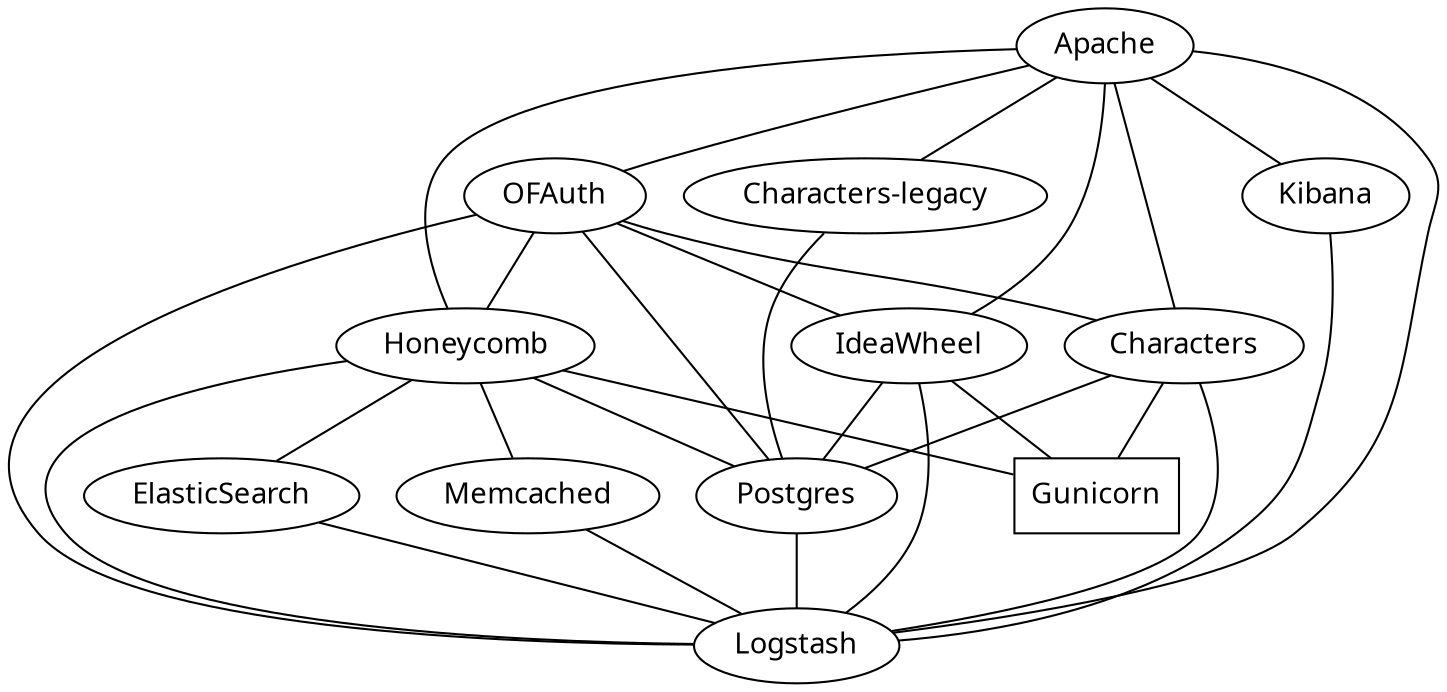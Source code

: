 graph OpenFurryDeployment {
	node [fontname="Marcellus"]
    Apache [URL="https://jujucharms.com/apache2/"];
    OFAuth [URL="https://github.com/OpenFurry/OFAuth"];
    Postgres [URL="https://jujucharms.com/postgresql/"];
    Kibana [URL="https://jujucharms.com/kibana/"];
    Logstash [URL="https://jujucharms.com/logstash/"];
    Honeycomb [URL="https://github.com/OpenFurry/honeycomb"];
    Characters [URL="https://github.com/OpenFurry/charref"];
    "Characters-legacy" [URL="https://characters.openfurry.org"];
    IdeaWheel [URL="https://github.com/OpenFurry/ideawheel"];
    Gunicorn [URL="https://jujucharms.com/gunicorn/"];
    ElasticSearch [URL="https://jujucharms.com/elasticsearch/"];
    Memcached [URL="https://jujucharms.com/memcached/"];

    Apache -- OFAuth;
    OFAuth -- Postgres;

    Apache -- Kibana;
    Kibana -- Logstash;

    Apache -- Logstash;
    OFAuth -- Logstash;

    OFAuth -- Honeycomb;
    OFAuth -- Characters;
    OFAuth -- IdeaWheel;

    Gunicorn [shape=box];

    Apache -- Honeycomb;
    Apache -- Characters;
    Apache -- "Characters-legacy";
    Apache -- IdeaWheel;

    Honeycomb -- Gunicorn;
    Characters -- Gunicorn;
    IdeaWheel -- Gunicorn;

    Honeycomb -- Logstash;
    Characters -- Logstash;
    IdeaWheel -- Logstash;
    Memcached -- Logstash;
    Postgres -- Logstash;
    ElasticSearch -- Logstash;

    Honeycomb -- Memcached;
    Honeycomb -- Postgres;
    Honeycomb -- ElasticSearch;

    Characters -- Postgres;
    "Characters-legacy" -- Postgres;

    IdeaWheel -- Postgres;
}
